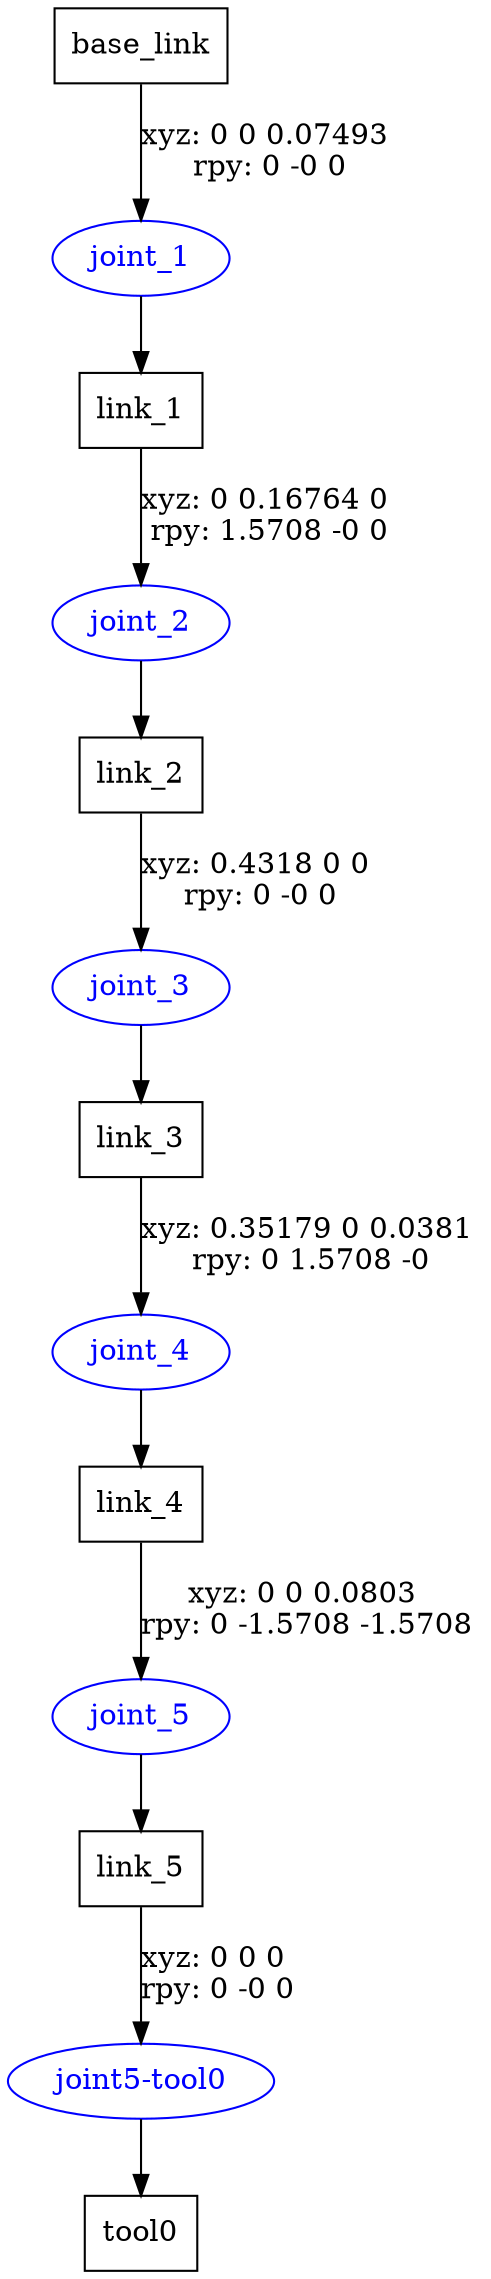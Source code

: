 digraph G {
node [shape=box];
"base_link" [label="base_link"];
"link_1" [label="link_1"];
"link_2" [label="link_2"];
"link_3" [label="link_3"];
"link_4" [label="link_4"];
"link_5" [label="link_5"];
"tool0" [label="tool0"];
node [shape=ellipse, color=blue, fontcolor=blue];
"base_link" -> "joint_1" [label="xyz: 0 0 0.07493 \nrpy: 0 -0 0"]
"joint_1" -> "link_1"
"link_1" -> "joint_2" [label="xyz: 0 0.16764 0 \nrpy: 1.5708 -0 0"]
"joint_2" -> "link_2"
"link_2" -> "joint_3" [label="xyz: 0.4318 0 0 \nrpy: 0 -0 0"]
"joint_3" -> "link_3"
"link_3" -> "joint_4" [label="xyz: 0.35179 0 0.0381 \nrpy: 0 1.5708 -0"]
"joint_4" -> "link_4"
"link_4" -> "joint_5" [label="xyz: 0 0 0.0803 \nrpy: 0 -1.5708 -1.5708"]
"joint_5" -> "link_5"
"link_5" -> "joint5-tool0" [label="xyz: 0 0 0 \nrpy: 0 -0 0"]
"joint5-tool0" -> "tool0"
}
